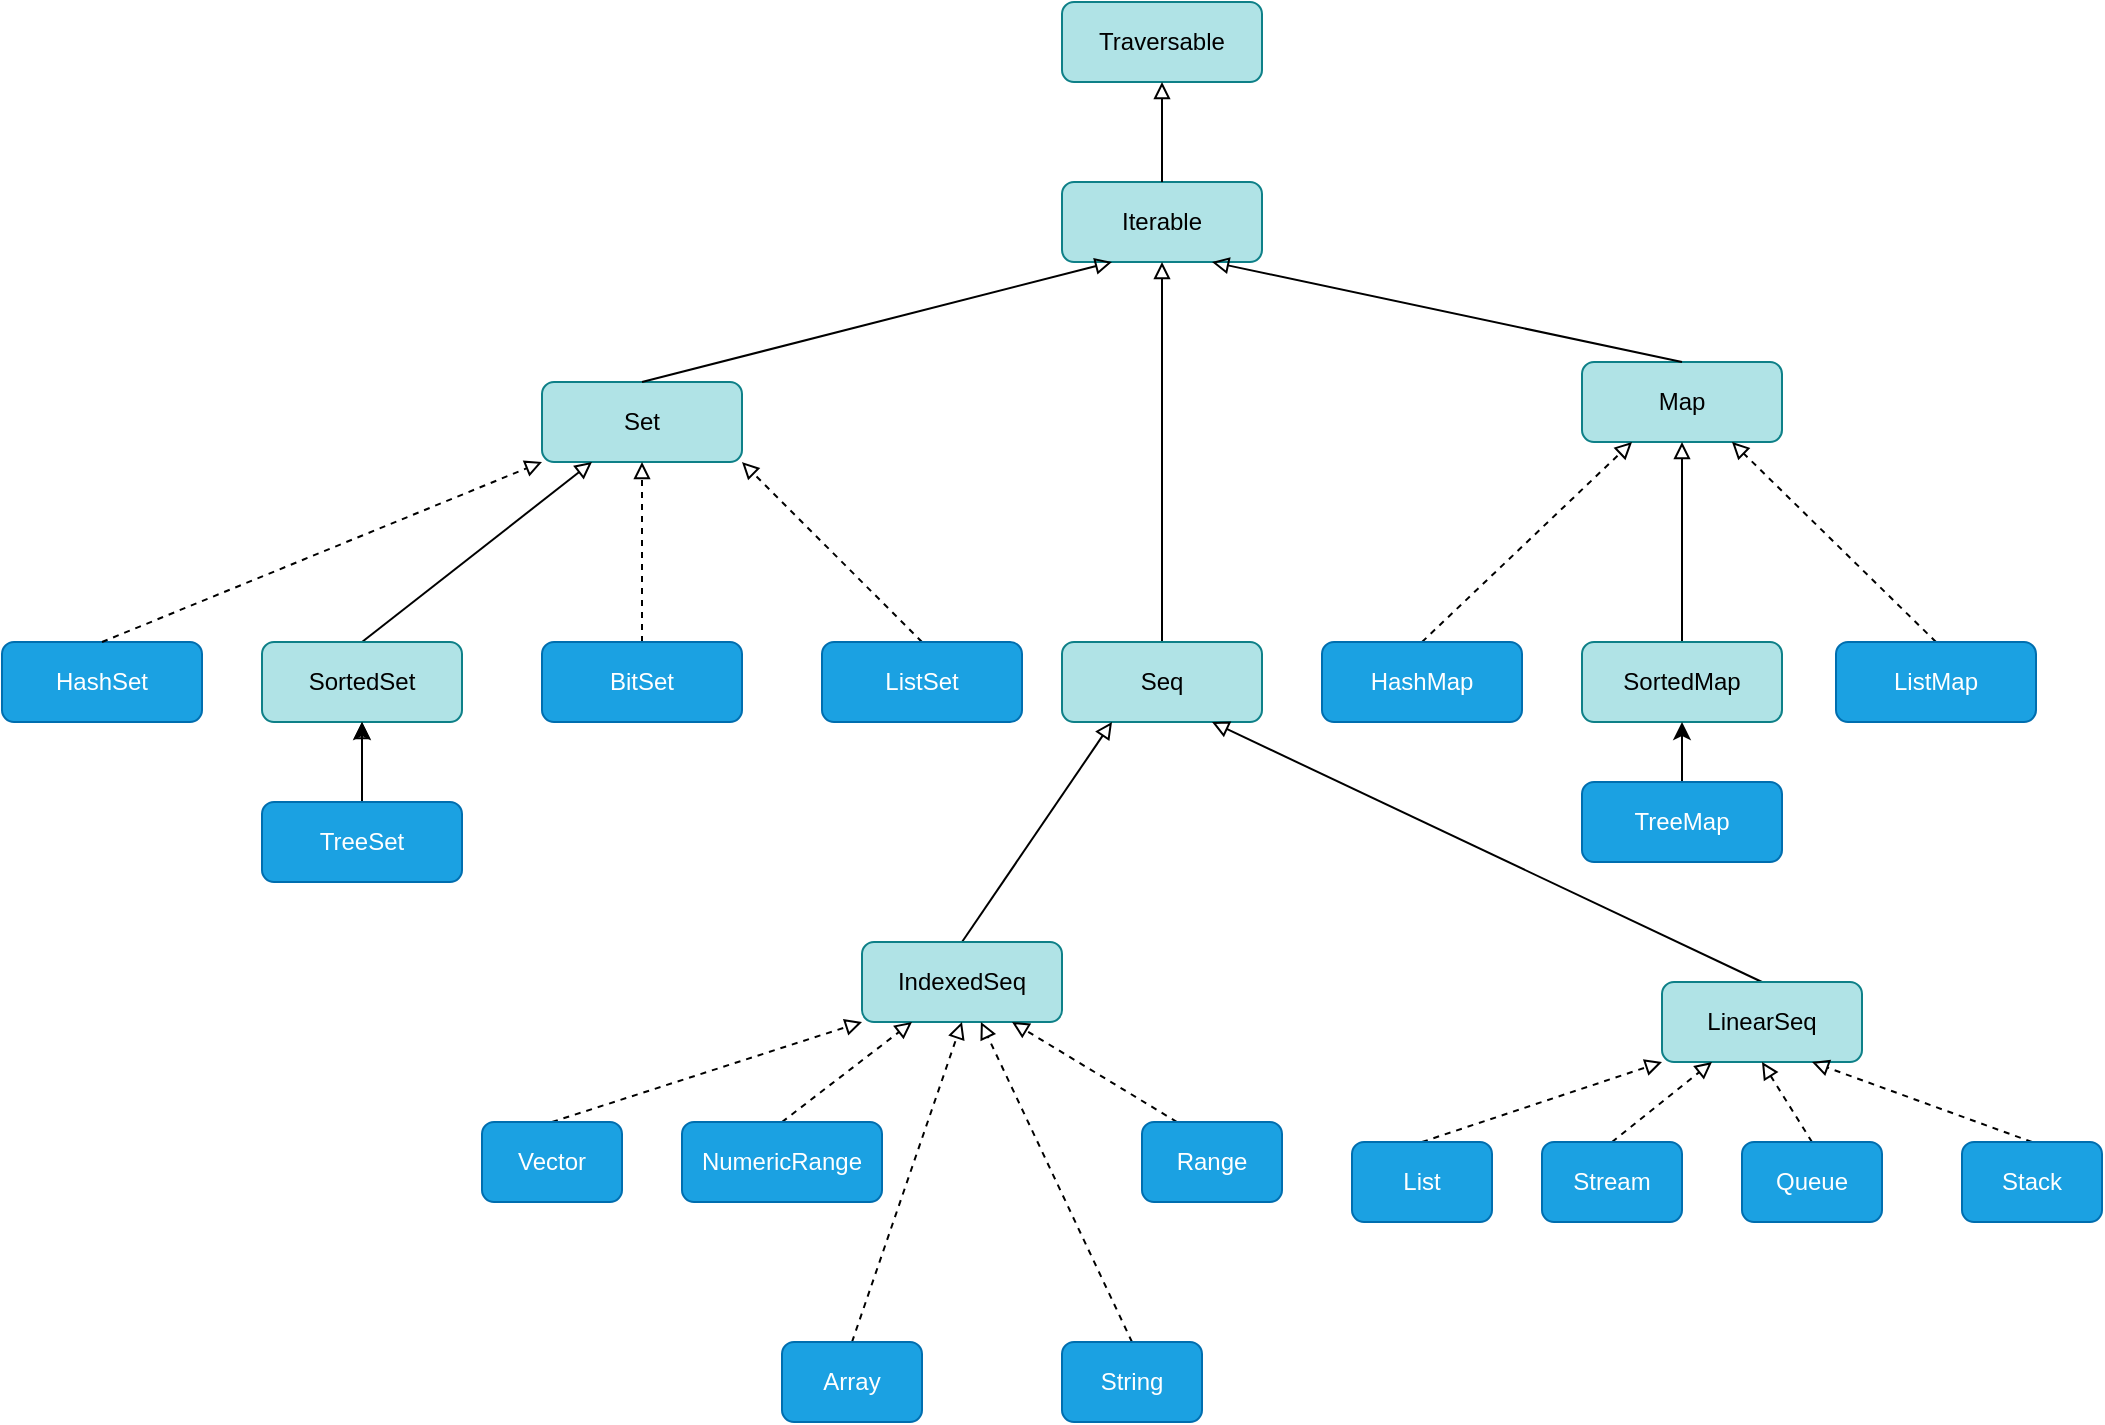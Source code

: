 <mxfile version="13.6.2" type="github">
  <diagram id="1e--qbJqwMAodf54aXU-" name="Page-1">
    <mxGraphModel dx="2066" dy="621" grid="1" gridSize="10" guides="1" tooltips="1" connect="1" arrows="1" fold="1" page="1" pageScale="1" pageWidth="827" pageHeight="1169" math="0" shadow="0">
      <root>
        <mxCell id="0" />
        <mxCell id="1" parent="0" />
        <mxCell id="1b9ci3AHhO0TqdTvPAqd-1" value="Traversable" style="rounded=1;whiteSpace=wrap;html=1;fillColor=#b0e3e6;strokeColor=#0e8088;" parent="1" vertex="1">
          <mxGeometry x="440" y="130" width="100" height="40" as="geometry" />
        </mxCell>
        <mxCell id="1b9ci3AHhO0TqdTvPAqd-2" value="Iterable" style="rounded=1;whiteSpace=wrap;html=1;fillColor=#b0e3e6;strokeColor=#0e8088;" parent="1" vertex="1">
          <mxGeometry x="440" y="220" width="100" height="40" as="geometry" />
        </mxCell>
        <mxCell id="1b9ci3AHhO0TqdTvPAqd-3" value="Set" style="rounded=1;whiteSpace=wrap;html=1;fillColor=#b0e3e6;strokeColor=#0e8088;" parent="1" vertex="1">
          <mxGeometry x="180" y="320" width="100" height="40" as="geometry" />
        </mxCell>
        <mxCell id="1b9ci3AHhO0TqdTvPAqd-4" value="Map" style="rounded=1;whiteSpace=wrap;html=1;fillColor=#b0e3e6;strokeColor=#0e8088;" parent="1" vertex="1">
          <mxGeometry x="700" y="310" width="100" height="40" as="geometry" />
        </mxCell>
        <mxCell id="1b9ci3AHhO0TqdTvPAqd-5" value="" style="endArrow=block;html=1;entryX=0.25;entryY=1;entryDx=0;entryDy=0;exitX=0.5;exitY=0;exitDx=0;exitDy=0;endFill=0;" parent="1" source="1b9ci3AHhO0TqdTvPAqd-3" target="1b9ci3AHhO0TqdTvPAqd-2" edge="1">
          <mxGeometry width="50" height="50" relative="1" as="geometry">
            <mxPoint x="390" y="570" as="sourcePoint" />
            <mxPoint x="440" y="520" as="targetPoint" />
          </mxGeometry>
        </mxCell>
        <mxCell id="1b9ci3AHhO0TqdTvPAqd-6" value="" style="endArrow=block;html=1;entryX=0.75;entryY=1;entryDx=0;entryDy=0;exitX=0.5;exitY=0;exitDx=0;exitDy=0;endFill=0;" parent="1" source="1b9ci3AHhO0TqdTvPAqd-4" target="1b9ci3AHhO0TqdTvPAqd-2" edge="1">
          <mxGeometry width="50" height="50" relative="1" as="geometry">
            <mxPoint x="360" y="320" as="sourcePoint" />
            <mxPoint x="475" y="270" as="targetPoint" />
          </mxGeometry>
        </mxCell>
        <mxCell id="1b9ci3AHhO0TqdTvPAqd-7" value="" style="endArrow=block;html=1;entryX=0.5;entryY=1;entryDx=0;entryDy=0;exitX=0.5;exitY=0;exitDx=0;exitDy=0;endFill=0;" parent="1" source="1b9ci3AHhO0TqdTvPAqd-2" target="1b9ci3AHhO0TqdTvPAqd-1" edge="1">
          <mxGeometry width="50" height="50" relative="1" as="geometry">
            <mxPoint x="490" y="230" as="sourcePoint" />
            <mxPoint x="560" y="510" as="targetPoint" />
          </mxGeometry>
        </mxCell>
        <mxCell id="1b9ci3AHhO0TqdTvPAqd-8" value="HashSet" style="rounded=1;whiteSpace=wrap;html=1;fillColor=#1ba1e2;strokeColor=#006EAF;fontColor=#ffffff;" parent="1" vertex="1">
          <mxGeometry x="-90" y="450" width="100" height="40" as="geometry" />
        </mxCell>
        <mxCell id="1b9ci3AHhO0TqdTvPAqd-9" style="rounded=1;orthogonalLoop=1;jettySize=auto;html=1;exitX=0.5;exitY=0;exitDx=0;exitDy=0;entryX=0.25;entryY=1;entryDx=0;entryDy=0;endFill=0;endArrow=block;" parent="1" source="1b9ci3AHhO0TqdTvPAqd-10" target="1b9ci3AHhO0TqdTvPAqd-3" edge="1">
          <mxGeometry relative="1" as="geometry" />
        </mxCell>
        <mxCell id="1b9ci3AHhO0TqdTvPAqd-10" value="SortedSet" style="rounded=1;whiteSpace=wrap;html=1;fillColor=#b0e3e6;strokeColor=#0e8088;" parent="1" vertex="1">
          <mxGeometry x="40" y="450" width="100" height="40" as="geometry" />
        </mxCell>
        <mxCell id="1b9ci3AHhO0TqdTvPAqd-11" style="edgeStyle=none;rounded=1;orthogonalLoop=1;jettySize=auto;html=1;exitX=0.5;exitY=0;exitDx=0;exitDy=0;entryX=0.5;entryY=1;entryDx=0;entryDy=0;dashed=1;endFill=0;endArrow=block;" parent="1" source="1b9ci3AHhO0TqdTvPAqd-12" target="1b9ci3AHhO0TqdTvPAqd-3" edge="1">
          <mxGeometry relative="1" as="geometry">
            <mxPoint x="230" y="360" as="targetPoint" />
          </mxGeometry>
        </mxCell>
        <mxCell id="1b9ci3AHhO0TqdTvPAqd-12" value="BitSet" style="rounded=1;whiteSpace=wrap;html=1;fillColor=#1ba1e2;strokeColor=#006EAF;fontColor=#ffffff;" parent="1" vertex="1">
          <mxGeometry x="180" y="450" width="100" height="40" as="geometry" />
        </mxCell>
        <mxCell id="1b9ci3AHhO0TqdTvPAqd-13" style="edgeStyle=none;rounded=1;orthogonalLoop=1;jettySize=auto;html=1;exitX=0.5;exitY=0;exitDx=0;exitDy=0;entryX=1;entryY=1;entryDx=0;entryDy=0;dashed=1;endFill=0;endArrow=block;" parent="1" source="1b9ci3AHhO0TqdTvPAqd-14" target="1b9ci3AHhO0TqdTvPAqd-3" edge="1">
          <mxGeometry relative="1" as="geometry" />
        </mxCell>
        <mxCell id="1b9ci3AHhO0TqdTvPAqd-14" value="ListSet" style="rounded=1;whiteSpace=wrap;html=1;fillColor=#1ba1e2;strokeColor=#006EAF;fontColor=#ffffff;" parent="1" vertex="1">
          <mxGeometry x="320" y="450" width="100" height="40" as="geometry" />
        </mxCell>
        <mxCell id="1b9ci3AHhO0TqdTvPAqd-15" value="" style="endArrow=block;html=1;entryX=0;entryY=1;entryDx=0;entryDy=0;exitX=0.5;exitY=0;exitDx=0;exitDy=0;endFill=0;dashed=1;" parent="1" source="1b9ci3AHhO0TqdTvPAqd-8" target="1b9ci3AHhO0TqdTvPAqd-3" edge="1">
          <mxGeometry width="50" height="50" relative="1" as="geometry">
            <mxPoint x="-60" y="420" as="sourcePoint" />
            <mxPoint x="-10" y="370" as="targetPoint" />
          </mxGeometry>
        </mxCell>
        <mxCell id="1b9ci3AHhO0TqdTvPAqd-16" style="edgeStyle=none;rounded=0;orthogonalLoop=1;jettySize=auto;html=1;exitX=0.5;exitY=0;exitDx=0;exitDy=0;entryX=0.5;entryY=1;entryDx=0;entryDy=0;" parent="1" source="1b9ci3AHhO0TqdTvPAqd-17" target="1b9ci3AHhO0TqdTvPAqd-10" edge="1">
          <mxGeometry relative="1" as="geometry" />
        </mxCell>
        <mxCell id="GA-bXI0lsRhvZ_SZoV1y-3" value="" style="edgeStyle=orthogonalEdgeStyle;rounded=1;orthogonalLoop=1;jettySize=auto;html=1;dashed=1;endArrow=block;endFill=0;" edge="1" parent="1" source="1b9ci3AHhO0TqdTvPAqd-17" target="1b9ci3AHhO0TqdTvPAqd-10">
          <mxGeometry relative="1" as="geometry" />
        </mxCell>
        <mxCell id="1b9ci3AHhO0TqdTvPAqd-17" value="TreeSet" style="rounded=1;whiteSpace=wrap;html=1;fillColor=#1ba1e2;strokeColor=#006EAF;fontColor=#ffffff;" parent="1" vertex="1">
          <mxGeometry x="40" y="530" width="100" height="40" as="geometry" />
        </mxCell>
        <mxCell id="1b9ci3AHhO0TqdTvPAqd-18" style="edgeStyle=none;rounded=1;orthogonalLoop=1;jettySize=auto;html=1;exitX=0.5;exitY=0;exitDx=0;exitDy=0;entryX=0.5;entryY=1;entryDx=0;entryDy=0;endFill=0;endArrow=block;" parent="1" source="1b9ci3AHhO0TqdTvPAqd-19" target="1b9ci3AHhO0TqdTvPAqd-2" edge="1">
          <mxGeometry relative="1" as="geometry" />
        </mxCell>
        <mxCell id="1b9ci3AHhO0TqdTvPAqd-19" value="Seq" style="rounded=1;whiteSpace=wrap;html=1;fillColor=#b0e3e6;strokeColor=#0e8088;" parent="1" vertex="1">
          <mxGeometry x="440" y="450" width="100" height="40" as="geometry" />
        </mxCell>
        <mxCell id="1b9ci3AHhO0TqdTvPAqd-20" style="edgeStyle=none;rounded=1;orthogonalLoop=1;jettySize=auto;html=1;exitX=0.5;exitY=0;exitDx=0;exitDy=0;entryX=0.25;entryY=1;entryDx=0;entryDy=0;dashed=1;endFill=0;endArrow=block;" parent="1" source="1b9ci3AHhO0TqdTvPAqd-21" target="1b9ci3AHhO0TqdTvPAqd-4" edge="1">
          <mxGeometry relative="1" as="geometry" />
        </mxCell>
        <mxCell id="1b9ci3AHhO0TqdTvPAqd-21" value="HashMap" style="rounded=1;whiteSpace=wrap;html=1;fillColor=#1ba1e2;strokeColor=#006EAF;fontColor=#ffffff;" parent="1" vertex="1">
          <mxGeometry x="570" y="450" width="100" height="40" as="geometry" />
        </mxCell>
        <mxCell id="1b9ci3AHhO0TqdTvPAqd-22" style="edgeStyle=none;rounded=1;orthogonalLoop=1;jettySize=auto;html=1;exitX=0.5;exitY=0;exitDx=0;exitDy=0;entryX=0.5;entryY=1;entryDx=0;entryDy=0;endFill=0;endArrow=block;" parent="1" source="1b9ci3AHhO0TqdTvPAqd-23" target="1b9ci3AHhO0TqdTvPAqd-4" edge="1">
          <mxGeometry relative="1" as="geometry" />
        </mxCell>
        <mxCell id="1b9ci3AHhO0TqdTvPAqd-23" value="SortedMap" style="rounded=1;whiteSpace=wrap;html=1;fillColor=#b0e3e6;strokeColor=#0e8088;" parent="1" vertex="1">
          <mxGeometry x="700" y="450" width="100" height="40" as="geometry" />
        </mxCell>
        <mxCell id="1b9ci3AHhO0TqdTvPAqd-24" style="edgeStyle=none;rounded=1;orthogonalLoop=1;jettySize=auto;html=1;exitX=0.5;exitY=0;exitDx=0;exitDy=0;entryX=0.75;entryY=1;entryDx=0;entryDy=0;dashed=1;endFill=0;endArrow=block;" parent="1" source="1b9ci3AHhO0TqdTvPAqd-25" target="1b9ci3AHhO0TqdTvPAqd-4" edge="1">
          <mxGeometry relative="1" as="geometry" />
        </mxCell>
        <mxCell id="1b9ci3AHhO0TqdTvPAqd-25" value="ListMap" style="rounded=1;whiteSpace=wrap;html=1;fillColor=#1ba1e2;strokeColor=#006EAF;fontColor=#ffffff;" parent="1" vertex="1">
          <mxGeometry x="827" y="450" width="100" height="40" as="geometry" />
        </mxCell>
        <mxCell id="1b9ci3AHhO0TqdTvPAqd-26" style="edgeStyle=none;rounded=1;orthogonalLoop=1;jettySize=auto;html=1;exitX=0.5;exitY=0;exitDx=0;exitDy=0;entryX=0.25;entryY=1;entryDx=0;entryDy=0;endFill=0;endArrow=block;" parent="1" source="1b9ci3AHhO0TqdTvPAqd-27" target="1b9ci3AHhO0TqdTvPAqd-19" edge="1">
          <mxGeometry relative="1" as="geometry" />
        </mxCell>
        <mxCell id="1b9ci3AHhO0TqdTvPAqd-27" value="IndexedSeq" style="rounded=1;whiteSpace=wrap;html=1;fillColor=#b0e3e6;strokeColor=#0e8088;" parent="1" vertex="1">
          <mxGeometry x="340" y="600" width="100" height="40" as="geometry" />
        </mxCell>
        <mxCell id="1b9ci3AHhO0TqdTvPAqd-28" style="edgeStyle=none;rounded=1;orthogonalLoop=1;jettySize=auto;html=1;exitX=0.5;exitY=0;exitDx=0;exitDy=0;entryX=0.75;entryY=1;entryDx=0;entryDy=0;endFill=0;endArrow=block;" parent="1" source="1b9ci3AHhO0TqdTvPAqd-29" target="1b9ci3AHhO0TqdTvPAqd-19" edge="1">
          <mxGeometry relative="1" as="geometry" />
        </mxCell>
        <mxCell id="1b9ci3AHhO0TqdTvPAqd-29" value="LinearSeq" style="rounded=1;whiteSpace=wrap;html=1;fillColor=#b0e3e6;strokeColor=#0e8088;" parent="1" vertex="1">
          <mxGeometry x="740" y="620" width="100" height="40" as="geometry" />
        </mxCell>
        <mxCell id="1b9ci3AHhO0TqdTvPAqd-30" style="edgeStyle=none;rounded=1;orthogonalLoop=1;jettySize=auto;html=1;exitX=0.5;exitY=0;exitDx=0;exitDy=0;entryX=0;entryY=1;entryDx=0;entryDy=0;dashed=1;endFill=0;endArrow=block;" parent="1" source="1b9ci3AHhO0TqdTvPAqd-31" target="1b9ci3AHhO0TqdTvPAqd-27" edge="1">
          <mxGeometry relative="1" as="geometry" />
        </mxCell>
        <mxCell id="1b9ci3AHhO0TqdTvPAqd-31" value="Vector" style="rounded=1;whiteSpace=wrap;html=1;fillColor=#1ba1e2;strokeColor=#006EAF;fontColor=#ffffff;" parent="1" vertex="1">
          <mxGeometry x="150" y="690" width="70" height="40" as="geometry" />
        </mxCell>
        <mxCell id="1b9ci3AHhO0TqdTvPAqd-32" style="edgeStyle=none;rounded=1;orthogonalLoop=1;jettySize=auto;html=1;exitX=0.5;exitY=0;exitDx=0;exitDy=0;entryX=0.25;entryY=1;entryDx=0;entryDy=0;dashed=1;endFill=0;endArrow=block;" parent="1" source="1b9ci3AHhO0TqdTvPAqd-33" target="1b9ci3AHhO0TqdTvPAqd-27" edge="1">
          <mxGeometry relative="1" as="geometry" />
        </mxCell>
        <mxCell id="1b9ci3AHhO0TqdTvPAqd-33" value="NumericRange" style="rounded=1;whiteSpace=wrap;html=1;fillColor=#1ba1e2;strokeColor=#006EAF;fontColor=#ffffff;" parent="1" vertex="1">
          <mxGeometry x="250" y="690" width="100" height="40" as="geometry" />
        </mxCell>
        <mxCell id="1b9ci3AHhO0TqdTvPAqd-34" style="edgeStyle=none;rounded=1;orthogonalLoop=1;jettySize=auto;html=1;exitX=0.5;exitY=0;exitDx=0;exitDy=0;entryX=0.5;entryY=1;entryDx=0;entryDy=0;dashed=1;endFill=0;endArrow=block;" parent="1" source="1b9ci3AHhO0TqdTvPAqd-35" target="1b9ci3AHhO0TqdTvPAqd-27" edge="1">
          <mxGeometry relative="1" as="geometry" />
        </mxCell>
        <mxCell id="1b9ci3AHhO0TqdTvPAqd-35" value="Array" style="rounded=1;whiteSpace=wrap;html=1;fillColor=#1ba1e2;strokeColor=#006EAF;fontColor=#ffffff;" parent="1" vertex="1">
          <mxGeometry x="300" y="800" width="70" height="40" as="geometry" />
        </mxCell>
        <mxCell id="1b9ci3AHhO0TqdTvPAqd-36" style="edgeStyle=none;rounded=1;orthogonalLoop=1;jettySize=auto;html=1;exitX=0.5;exitY=0;exitDx=0;exitDy=0;dashed=1;endFill=0;endArrow=block;" parent="1" source="1b9ci3AHhO0TqdTvPAqd-37" target="1b9ci3AHhO0TqdTvPAqd-27" edge="1">
          <mxGeometry relative="1" as="geometry" />
        </mxCell>
        <mxCell id="1b9ci3AHhO0TqdTvPAqd-37" value="String" style="rounded=1;whiteSpace=wrap;html=1;fillColor=#1ba1e2;strokeColor=#006EAF;fontColor=#ffffff;" parent="1" vertex="1">
          <mxGeometry x="440" y="800" width="70" height="40" as="geometry" />
        </mxCell>
        <mxCell id="1b9ci3AHhO0TqdTvPAqd-38" style="edgeStyle=none;rounded=1;orthogonalLoop=1;jettySize=auto;html=1;exitX=0.25;exitY=0;exitDx=0;exitDy=0;entryX=0.75;entryY=1;entryDx=0;entryDy=0;dashed=1;endFill=0;endArrow=block;" parent="1" source="1b9ci3AHhO0TqdTvPAqd-39" target="1b9ci3AHhO0TqdTvPAqd-27" edge="1">
          <mxGeometry relative="1" as="geometry" />
        </mxCell>
        <mxCell id="1b9ci3AHhO0TqdTvPAqd-39" value="Range" style="rounded=1;whiteSpace=wrap;html=1;fillColor=#1ba1e2;strokeColor=#006EAF;fontColor=#ffffff;" parent="1" vertex="1">
          <mxGeometry x="480" y="690" width="70" height="40" as="geometry" />
        </mxCell>
        <mxCell id="1b9ci3AHhO0TqdTvPAqd-40" style="edgeStyle=none;rounded=1;orthogonalLoop=1;jettySize=auto;html=1;exitX=0.5;exitY=0;exitDx=0;exitDy=0;entryX=0;entryY=1;entryDx=0;entryDy=0;dashed=1;endFill=0;endArrow=block;" parent="1" source="1b9ci3AHhO0TqdTvPAqd-41" target="1b9ci3AHhO0TqdTvPAqd-29" edge="1">
          <mxGeometry relative="1" as="geometry" />
        </mxCell>
        <mxCell id="1b9ci3AHhO0TqdTvPAqd-41" value="List" style="rounded=1;whiteSpace=wrap;html=1;fillColor=#1ba1e2;strokeColor=#006EAF;fontColor=#ffffff;" parent="1" vertex="1">
          <mxGeometry x="585" y="700" width="70" height="40" as="geometry" />
        </mxCell>
        <mxCell id="1b9ci3AHhO0TqdTvPAqd-42" style="edgeStyle=none;rounded=1;orthogonalLoop=1;jettySize=auto;html=1;exitX=0.5;exitY=0;exitDx=0;exitDy=0;entryX=0.25;entryY=1;entryDx=0;entryDy=0;dashed=1;endFill=0;endArrow=block;" parent="1" source="1b9ci3AHhO0TqdTvPAqd-43" target="1b9ci3AHhO0TqdTvPAqd-29" edge="1">
          <mxGeometry relative="1" as="geometry" />
        </mxCell>
        <mxCell id="1b9ci3AHhO0TqdTvPAqd-43" value="Stream" style="rounded=1;whiteSpace=wrap;html=1;fillColor=#1ba1e2;strokeColor=#006EAF;fontColor=#ffffff;" parent="1" vertex="1">
          <mxGeometry x="680" y="700" width="70" height="40" as="geometry" />
        </mxCell>
        <mxCell id="1b9ci3AHhO0TqdTvPAqd-44" style="edgeStyle=none;rounded=1;orthogonalLoop=1;jettySize=auto;html=1;exitX=0.5;exitY=0;exitDx=0;exitDy=0;entryX=0.5;entryY=1;entryDx=0;entryDy=0;dashed=1;endFill=0;endArrow=block;" parent="1" source="1b9ci3AHhO0TqdTvPAqd-45" target="1b9ci3AHhO0TqdTvPAqd-29" edge="1">
          <mxGeometry relative="1" as="geometry" />
        </mxCell>
        <mxCell id="1b9ci3AHhO0TqdTvPAqd-45" value="Queue" style="rounded=1;whiteSpace=wrap;html=1;fillColor=#1ba1e2;strokeColor=#006EAF;fontColor=#ffffff;" parent="1" vertex="1">
          <mxGeometry x="780" y="700" width="70" height="40" as="geometry" />
        </mxCell>
        <mxCell id="1b9ci3AHhO0TqdTvPAqd-46" style="edgeStyle=none;rounded=1;orthogonalLoop=1;jettySize=auto;html=1;exitX=0.5;exitY=0;exitDx=0;exitDy=0;entryX=0.75;entryY=1;entryDx=0;entryDy=0;dashed=1;endFill=0;endArrow=block;" parent="1" source="1b9ci3AHhO0TqdTvPAqd-47" target="1b9ci3AHhO0TqdTvPAqd-29" edge="1">
          <mxGeometry relative="1" as="geometry" />
        </mxCell>
        <mxCell id="1b9ci3AHhO0TqdTvPAqd-47" value="Stack" style="rounded=1;whiteSpace=wrap;html=1;fillColor=#1ba1e2;strokeColor=#006EAF;fontColor=#ffffff;" parent="1" vertex="1">
          <mxGeometry x="890" y="700" width="70" height="40" as="geometry" />
        </mxCell>
        <mxCell id="1b9ci3AHhO0TqdTvPAqd-48" style="edgeStyle=none;rounded=0;orthogonalLoop=1;jettySize=auto;html=1;exitX=0.5;exitY=0;exitDx=0;exitDy=0;" parent="1" source="1b9ci3AHhO0TqdTvPAqd-49" target="1b9ci3AHhO0TqdTvPAqd-23" edge="1">
          <mxGeometry relative="1" as="geometry" />
        </mxCell>
        <mxCell id="1b9ci3AHhO0TqdTvPAqd-49" value="TreeMap" style="rounded=1;whiteSpace=wrap;html=1;fillColor=#1ba1e2;strokeColor=#006EAF;fontColor=#ffffff;" parent="1" vertex="1">
          <mxGeometry x="700" y="520" width="100" height="40" as="geometry" />
        </mxCell>
      </root>
    </mxGraphModel>
  </diagram>
</mxfile>
